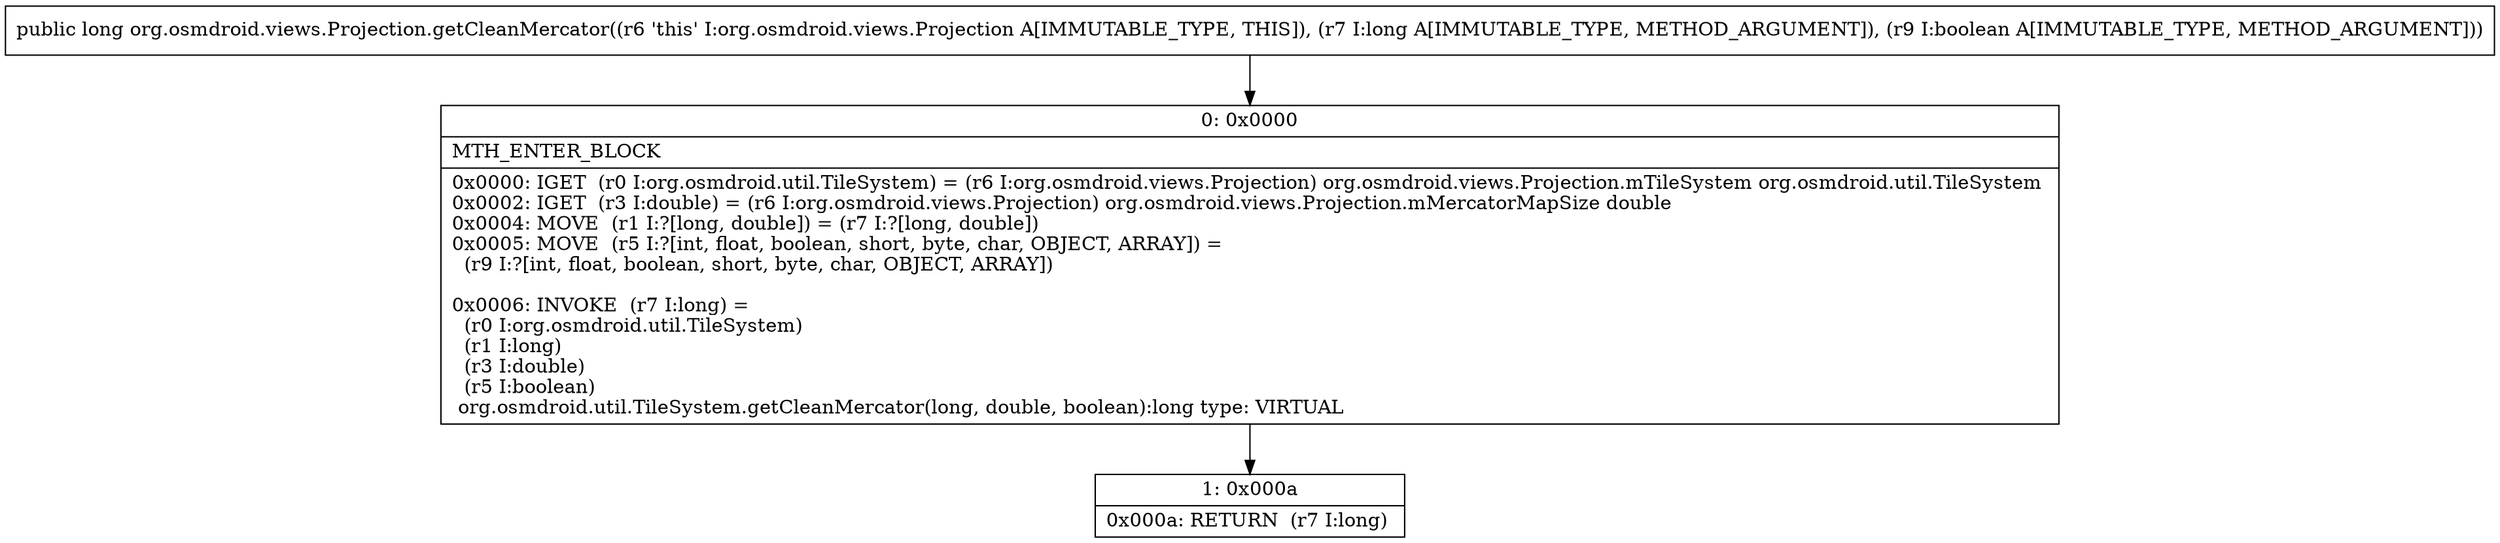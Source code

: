 digraph "CFG fororg.osmdroid.views.Projection.getCleanMercator(JZ)J" {
Node_0 [shape=record,label="{0\:\ 0x0000|MTH_ENTER_BLOCK\l|0x0000: IGET  (r0 I:org.osmdroid.util.TileSystem) = (r6 I:org.osmdroid.views.Projection) org.osmdroid.views.Projection.mTileSystem org.osmdroid.util.TileSystem \l0x0002: IGET  (r3 I:double) = (r6 I:org.osmdroid.views.Projection) org.osmdroid.views.Projection.mMercatorMapSize double \l0x0004: MOVE  (r1 I:?[long, double]) = (r7 I:?[long, double]) \l0x0005: MOVE  (r5 I:?[int, float, boolean, short, byte, char, OBJECT, ARRAY]) = \l  (r9 I:?[int, float, boolean, short, byte, char, OBJECT, ARRAY])\l \l0x0006: INVOKE  (r7 I:long) = \l  (r0 I:org.osmdroid.util.TileSystem)\l  (r1 I:long)\l  (r3 I:double)\l  (r5 I:boolean)\l org.osmdroid.util.TileSystem.getCleanMercator(long, double, boolean):long type: VIRTUAL \l}"];
Node_1 [shape=record,label="{1\:\ 0x000a|0x000a: RETURN  (r7 I:long) \l}"];
MethodNode[shape=record,label="{public long org.osmdroid.views.Projection.getCleanMercator((r6 'this' I:org.osmdroid.views.Projection A[IMMUTABLE_TYPE, THIS]), (r7 I:long A[IMMUTABLE_TYPE, METHOD_ARGUMENT]), (r9 I:boolean A[IMMUTABLE_TYPE, METHOD_ARGUMENT])) }"];
MethodNode -> Node_0;
Node_0 -> Node_1;
}

